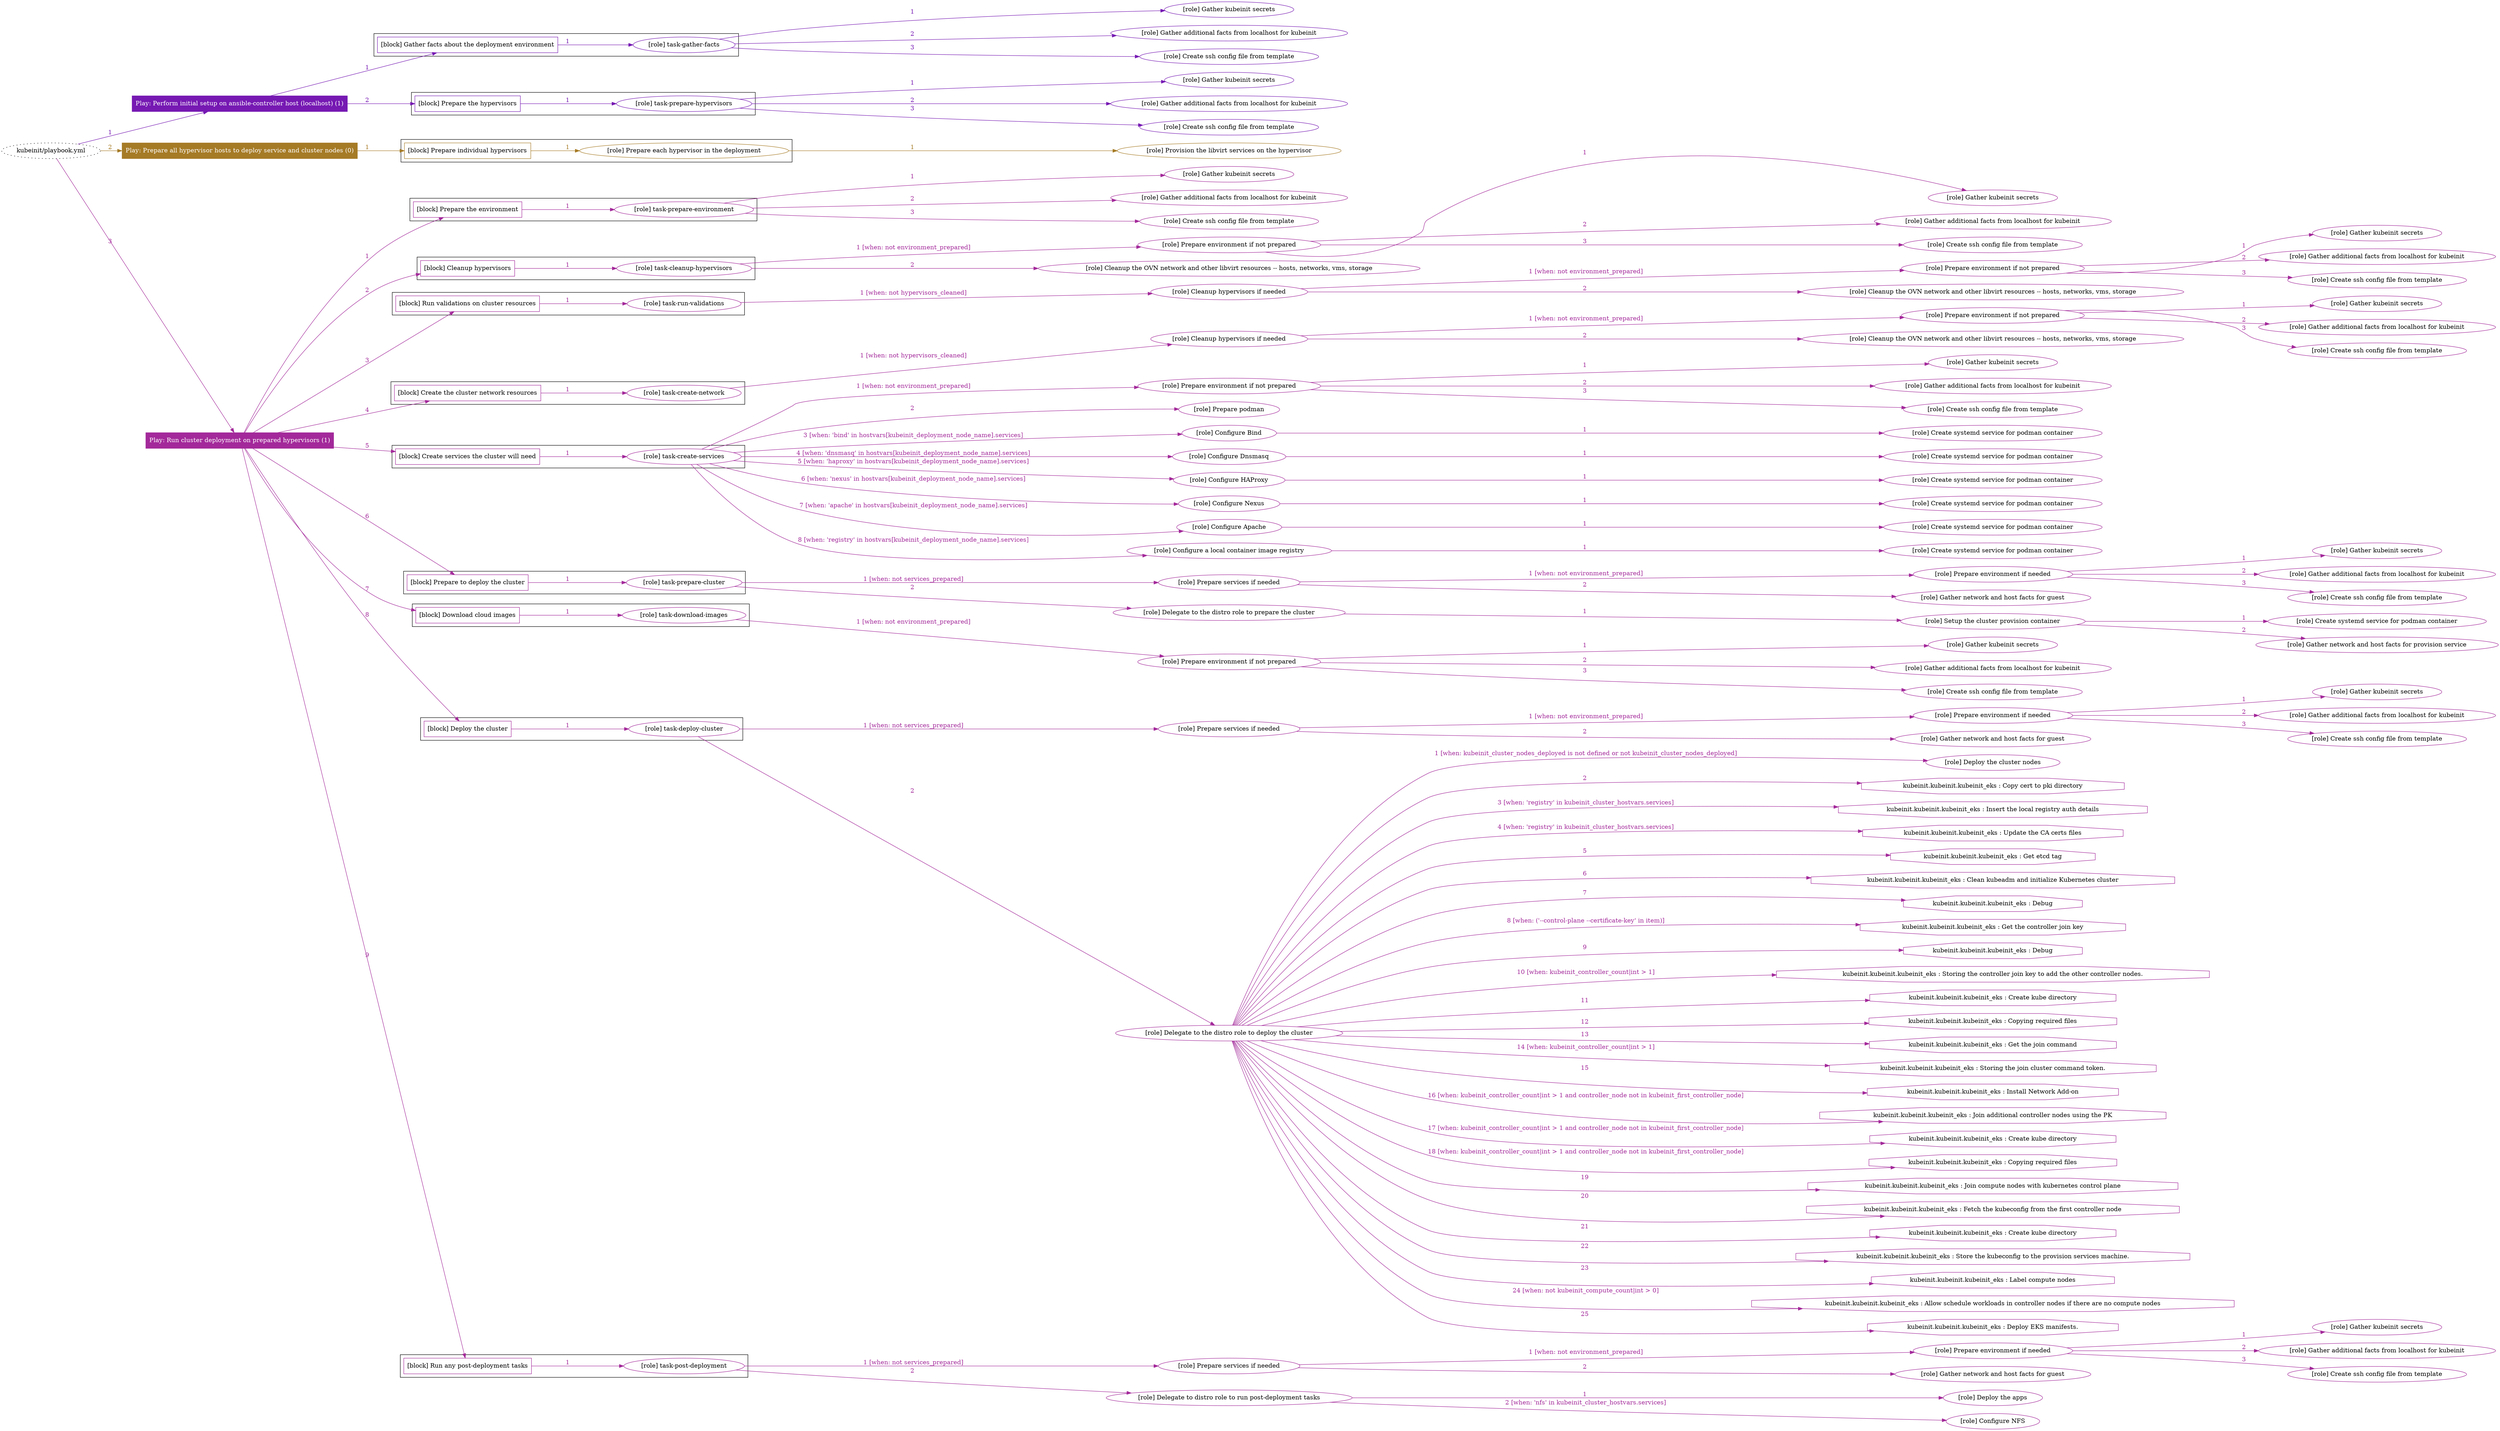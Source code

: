 digraph {
	graph [concentrate=true ordering=in rankdir=LR ratio=fill]
	edge [esep=5 sep=10]
	"kubeinit/playbook.yml" [URL="/home/runner/work/kubeinit/kubeinit/kubeinit/playbook.yml" id=playbook_4090b23a style=dotted]
	play_b7551f1b [label="Play: Perform initial setup on ansible-controller host (localhost) (1)" URL="/home/runner/work/kubeinit/kubeinit/kubeinit/playbook.yml" color="#7619b3" fontcolor="#ffffff" id=play_b7551f1b shape=box style=filled tooltip=localhost]
	"kubeinit/playbook.yml" -> play_b7551f1b [label="1 " color="#7619b3" fontcolor="#7619b3" id=edge_c31077c8 labeltooltip="1 " tooltip="1 "]
	subgraph "Gather kubeinit secrets" {
		role_52a21c09 [label="[role] Gather kubeinit secrets" URL="/home/runner/.ansible/collections/ansible_collections/kubeinit/kubeinit/roles/kubeinit_prepare/tasks/gather_kubeinit_facts.yml" color="#7619b3" id=role_52a21c09 tooltip="Gather kubeinit secrets"]
	}
	subgraph "Gather additional facts from localhost for kubeinit" {
		role_a99b78bb [label="[role] Gather additional facts from localhost for kubeinit" URL="/home/runner/.ansible/collections/ansible_collections/kubeinit/kubeinit/roles/kubeinit_prepare/tasks/gather_kubeinit_facts.yml" color="#7619b3" id=role_a99b78bb tooltip="Gather additional facts from localhost for kubeinit"]
	}
	subgraph "Create ssh config file from template" {
		role_b300694c [label="[role] Create ssh config file from template" URL="/home/runner/.ansible/collections/ansible_collections/kubeinit/kubeinit/roles/kubeinit_prepare/tasks/gather_kubeinit_facts.yml" color="#7619b3" id=role_b300694c tooltip="Create ssh config file from template"]
	}
	subgraph "task-gather-facts" {
		role_f2f59a5d [label="[role] task-gather-facts" URL="/home/runner/work/kubeinit/kubeinit/kubeinit/playbook.yml" color="#7619b3" id=role_f2f59a5d tooltip="task-gather-facts"]
		role_f2f59a5d -> role_52a21c09 [label="1 " color="#7619b3" fontcolor="#7619b3" id=edge_8cc3c191 labeltooltip="1 " tooltip="1 "]
		role_f2f59a5d -> role_a99b78bb [label="2 " color="#7619b3" fontcolor="#7619b3" id=edge_aca1da80 labeltooltip="2 " tooltip="2 "]
		role_f2f59a5d -> role_b300694c [label="3 " color="#7619b3" fontcolor="#7619b3" id=edge_3b7614f3 labeltooltip="3 " tooltip="3 "]
	}
	subgraph "Gather kubeinit secrets" {
		role_05d725c5 [label="[role] Gather kubeinit secrets" URL="/home/runner/.ansible/collections/ansible_collections/kubeinit/kubeinit/roles/kubeinit_prepare/tasks/gather_kubeinit_facts.yml" color="#7619b3" id=role_05d725c5 tooltip="Gather kubeinit secrets"]
	}
	subgraph "Gather additional facts from localhost for kubeinit" {
		role_b0eaa6f4 [label="[role] Gather additional facts from localhost for kubeinit" URL="/home/runner/.ansible/collections/ansible_collections/kubeinit/kubeinit/roles/kubeinit_prepare/tasks/gather_kubeinit_facts.yml" color="#7619b3" id=role_b0eaa6f4 tooltip="Gather additional facts from localhost for kubeinit"]
	}
	subgraph "Create ssh config file from template" {
		role_5473ab71 [label="[role] Create ssh config file from template" URL="/home/runner/.ansible/collections/ansible_collections/kubeinit/kubeinit/roles/kubeinit_prepare/tasks/gather_kubeinit_facts.yml" color="#7619b3" id=role_5473ab71 tooltip="Create ssh config file from template"]
	}
	subgraph "task-prepare-hypervisors" {
		role_45b5dccd [label="[role] task-prepare-hypervisors" URL="/home/runner/work/kubeinit/kubeinit/kubeinit/playbook.yml" color="#7619b3" id=role_45b5dccd tooltip="task-prepare-hypervisors"]
		role_45b5dccd -> role_05d725c5 [label="1 " color="#7619b3" fontcolor="#7619b3" id=edge_724bb89e labeltooltip="1 " tooltip="1 "]
		role_45b5dccd -> role_b0eaa6f4 [label="2 " color="#7619b3" fontcolor="#7619b3" id=edge_12aca43c labeltooltip="2 " tooltip="2 "]
		role_45b5dccd -> role_5473ab71 [label="3 " color="#7619b3" fontcolor="#7619b3" id=edge_4ee3c03e labeltooltip="3 " tooltip="3 "]
	}
	subgraph "Play: Perform initial setup on ansible-controller host (localhost) (1)" {
		play_b7551f1b -> block_277d6f07 [label=1 color="#7619b3" fontcolor="#7619b3" id=edge_0d62e28e labeltooltip=1 tooltip=1]
		subgraph cluster_block_277d6f07 {
			block_277d6f07 [label="[block] Gather facts about the deployment environment" URL="/home/runner/work/kubeinit/kubeinit/kubeinit/playbook.yml" color="#7619b3" id=block_277d6f07 labeltooltip="Gather facts about the deployment environment" shape=box tooltip="Gather facts about the deployment environment"]
			block_277d6f07 -> role_f2f59a5d [label="1 " color="#7619b3" fontcolor="#7619b3" id=edge_19ed4421 labeltooltip="1 " tooltip="1 "]
		}
		play_b7551f1b -> block_e3ac4056 [label=2 color="#7619b3" fontcolor="#7619b3" id=edge_12ce88f4 labeltooltip=2 tooltip=2]
		subgraph cluster_block_e3ac4056 {
			block_e3ac4056 [label="[block] Prepare the hypervisors" URL="/home/runner/work/kubeinit/kubeinit/kubeinit/playbook.yml" color="#7619b3" id=block_e3ac4056 labeltooltip="Prepare the hypervisors" shape=box tooltip="Prepare the hypervisors"]
			block_e3ac4056 -> role_45b5dccd [label="1 " color="#7619b3" fontcolor="#7619b3" id=edge_89368b2c labeltooltip="1 " tooltip="1 "]
		}
	}
	play_be0a5668 [label="Play: Prepare all hypervisor hosts to deploy service and cluster nodes (0)" URL="/home/runner/work/kubeinit/kubeinit/kubeinit/playbook.yml" color="#a67b26" fontcolor="#ffffff" id=play_be0a5668 shape=box style=filled tooltip="Play: Prepare all hypervisor hosts to deploy service and cluster nodes (0)"]
	"kubeinit/playbook.yml" -> play_be0a5668 [label="2 " color="#a67b26" fontcolor="#a67b26" id=edge_89b6be75 labeltooltip="2 " tooltip="2 "]
	subgraph "Provision the libvirt services on the hypervisor" {
		role_b91bc0b9 [label="[role] Provision the libvirt services on the hypervisor" URL="/home/runner/.ansible/collections/ansible_collections/kubeinit/kubeinit/roles/kubeinit_prepare/tasks/prepare_hypervisor.yml" color="#a67b26" id=role_b91bc0b9 tooltip="Provision the libvirt services on the hypervisor"]
	}
	subgraph "Prepare each hypervisor in the deployment" {
		role_973ec1fa [label="[role] Prepare each hypervisor in the deployment" URL="/home/runner/work/kubeinit/kubeinit/kubeinit/playbook.yml" color="#a67b26" id=role_973ec1fa tooltip="Prepare each hypervisor in the deployment"]
		role_973ec1fa -> role_b91bc0b9 [label="1 " color="#a67b26" fontcolor="#a67b26" id=edge_98996ee5 labeltooltip="1 " tooltip="1 "]
	}
	subgraph "Play: Prepare all hypervisor hosts to deploy service and cluster nodes (0)" {
		play_be0a5668 -> block_5cbf3ebc [label=1 color="#a67b26" fontcolor="#a67b26" id=edge_88154fb7 labeltooltip=1 tooltip=1]
		subgraph cluster_block_5cbf3ebc {
			block_5cbf3ebc [label="[block] Prepare individual hypervisors" URL="/home/runner/work/kubeinit/kubeinit/kubeinit/playbook.yml" color="#a67b26" id=block_5cbf3ebc labeltooltip="Prepare individual hypervisors" shape=box tooltip="Prepare individual hypervisors"]
			block_5cbf3ebc -> role_973ec1fa [label="1 " color="#a67b26" fontcolor="#a67b26" id=edge_ebbaff7c labeltooltip="1 " tooltip="1 "]
		}
	}
	play_e047e91a [label="Play: Run cluster deployment on prepared hypervisors (1)" URL="/home/runner/work/kubeinit/kubeinit/kubeinit/playbook.yml" color="#a3299a" fontcolor="#ffffff" id=play_e047e91a shape=box style=filled tooltip=localhost]
	"kubeinit/playbook.yml" -> play_e047e91a [label="3 " color="#a3299a" fontcolor="#a3299a" id=edge_10a72d94 labeltooltip="3 " tooltip="3 "]
	subgraph "Gather kubeinit secrets" {
		role_1f9befe0 [label="[role] Gather kubeinit secrets" URL="/home/runner/.ansible/collections/ansible_collections/kubeinit/kubeinit/roles/kubeinit_prepare/tasks/gather_kubeinit_facts.yml" color="#a3299a" id=role_1f9befe0 tooltip="Gather kubeinit secrets"]
	}
	subgraph "Gather additional facts from localhost for kubeinit" {
		role_432c59af [label="[role] Gather additional facts from localhost for kubeinit" URL="/home/runner/.ansible/collections/ansible_collections/kubeinit/kubeinit/roles/kubeinit_prepare/tasks/gather_kubeinit_facts.yml" color="#a3299a" id=role_432c59af tooltip="Gather additional facts from localhost for kubeinit"]
	}
	subgraph "Create ssh config file from template" {
		role_61eb52ee [label="[role] Create ssh config file from template" URL="/home/runner/.ansible/collections/ansible_collections/kubeinit/kubeinit/roles/kubeinit_prepare/tasks/gather_kubeinit_facts.yml" color="#a3299a" id=role_61eb52ee tooltip="Create ssh config file from template"]
	}
	subgraph "task-prepare-environment" {
		role_64698871 [label="[role] task-prepare-environment" URL="/home/runner/work/kubeinit/kubeinit/kubeinit/playbook.yml" color="#a3299a" id=role_64698871 tooltip="task-prepare-environment"]
		role_64698871 -> role_1f9befe0 [label="1 " color="#a3299a" fontcolor="#a3299a" id=edge_daeb37e8 labeltooltip="1 " tooltip="1 "]
		role_64698871 -> role_432c59af [label="2 " color="#a3299a" fontcolor="#a3299a" id=edge_bf138524 labeltooltip="2 " tooltip="2 "]
		role_64698871 -> role_61eb52ee [label="3 " color="#a3299a" fontcolor="#a3299a" id=edge_b07ddde4 labeltooltip="3 " tooltip="3 "]
	}
	subgraph "Gather kubeinit secrets" {
		role_cabbfd9a [label="[role] Gather kubeinit secrets" URL="/home/runner/.ansible/collections/ansible_collections/kubeinit/kubeinit/roles/kubeinit_prepare/tasks/gather_kubeinit_facts.yml" color="#a3299a" id=role_cabbfd9a tooltip="Gather kubeinit secrets"]
	}
	subgraph "Gather additional facts from localhost for kubeinit" {
		role_c7edf5af [label="[role] Gather additional facts from localhost for kubeinit" URL="/home/runner/.ansible/collections/ansible_collections/kubeinit/kubeinit/roles/kubeinit_prepare/tasks/gather_kubeinit_facts.yml" color="#a3299a" id=role_c7edf5af tooltip="Gather additional facts from localhost for kubeinit"]
	}
	subgraph "Create ssh config file from template" {
		role_a9aad172 [label="[role] Create ssh config file from template" URL="/home/runner/.ansible/collections/ansible_collections/kubeinit/kubeinit/roles/kubeinit_prepare/tasks/gather_kubeinit_facts.yml" color="#a3299a" id=role_a9aad172 tooltip="Create ssh config file from template"]
	}
	subgraph "Prepare environment if not prepared" {
		role_913a412f [label="[role] Prepare environment if not prepared" URL="/home/runner/.ansible/collections/ansible_collections/kubeinit/kubeinit/roles/kubeinit_prepare/tasks/cleanup_hypervisors.yml" color="#a3299a" id=role_913a412f tooltip="Prepare environment if not prepared"]
		role_913a412f -> role_cabbfd9a [label="1 " color="#a3299a" fontcolor="#a3299a" id=edge_df116761 labeltooltip="1 " tooltip="1 "]
		role_913a412f -> role_c7edf5af [label="2 " color="#a3299a" fontcolor="#a3299a" id=edge_162606f8 labeltooltip="2 " tooltip="2 "]
		role_913a412f -> role_a9aad172 [label="3 " color="#a3299a" fontcolor="#a3299a" id=edge_da99e941 labeltooltip="3 " tooltip="3 "]
	}
	subgraph "Cleanup the OVN network and other libvirt resources -- hosts, networks, vms, storage" {
		role_ba806d49 [label="[role] Cleanup the OVN network and other libvirt resources -- hosts, networks, vms, storage" URL="/home/runner/.ansible/collections/ansible_collections/kubeinit/kubeinit/roles/kubeinit_prepare/tasks/cleanup_hypervisors.yml" color="#a3299a" id=role_ba806d49 tooltip="Cleanup the OVN network and other libvirt resources -- hosts, networks, vms, storage"]
	}
	subgraph "task-cleanup-hypervisors" {
		role_4efe5052 [label="[role] task-cleanup-hypervisors" URL="/home/runner/work/kubeinit/kubeinit/kubeinit/playbook.yml" color="#a3299a" id=role_4efe5052 tooltip="task-cleanup-hypervisors"]
		role_4efe5052 -> role_913a412f [label="1 [when: not environment_prepared]" color="#a3299a" fontcolor="#a3299a" id=edge_46c0707c labeltooltip="1 [when: not environment_prepared]" tooltip="1 [when: not environment_prepared]"]
		role_4efe5052 -> role_ba806d49 [label="2 " color="#a3299a" fontcolor="#a3299a" id=edge_67714043 labeltooltip="2 " tooltip="2 "]
	}
	subgraph "Gather kubeinit secrets" {
		role_2b89d4e8 [label="[role] Gather kubeinit secrets" URL="/home/runner/.ansible/collections/ansible_collections/kubeinit/kubeinit/roles/kubeinit_prepare/tasks/gather_kubeinit_facts.yml" color="#a3299a" id=role_2b89d4e8 tooltip="Gather kubeinit secrets"]
	}
	subgraph "Gather additional facts from localhost for kubeinit" {
		role_43d5413b [label="[role] Gather additional facts from localhost for kubeinit" URL="/home/runner/.ansible/collections/ansible_collections/kubeinit/kubeinit/roles/kubeinit_prepare/tasks/gather_kubeinit_facts.yml" color="#a3299a" id=role_43d5413b tooltip="Gather additional facts from localhost for kubeinit"]
	}
	subgraph "Create ssh config file from template" {
		role_c020588c [label="[role] Create ssh config file from template" URL="/home/runner/.ansible/collections/ansible_collections/kubeinit/kubeinit/roles/kubeinit_prepare/tasks/gather_kubeinit_facts.yml" color="#a3299a" id=role_c020588c tooltip="Create ssh config file from template"]
	}
	subgraph "Prepare environment if not prepared" {
		role_b70410b6 [label="[role] Prepare environment if not prepared" URL="/home/runner/.ansible/collections/ansible_collections/kubeinit/kubeinit/roles/kubeinit_prepare/tasks/cleanup_hypervisors.yml" color="#a3299a" id=role_b70410b6 tooltip="Prepare environment if not prepared"]
		role_b70410b6 -> role_2b89d4e8 [label="1 " color="#a3299a" fontcolor="#a3299a" id=edge_ea18a5cf labeltooltip="1 " tooltip="1 "]
		role_b70410b6 -> role_43d5413b [label="2 " color="#a3299a" fontcolor="#a3299a" id=edge_9c64251d labeltooltip="2 " tooltip="2 "]
		role_b70410b6 -> role_c020588c [label="3 " color="#a3299a" fontcolor="#a3299a" id=edge_9af1f4d7 labeltooltip="3 " tooltip="3 "]
	}
	subgraph "Cleanup the OVN network and other libvirt resources -- hosts, networks, vms, storage" {
		role_26474a87 [label="[role] Cleanup the OVN network and other libvirt resources -- hosts, networks, vms, storage" URL="/home/runner/.ansible/collections/ansible_collections/kubeinit/kubeinit/roles/kubeinit_prepare/tasks/cleanup_hypervisors.yml" color="#a3299a" id=role_26474a87 tooltip="Cleanup the OVN network and other libvirt resources -- hosts, networks, vms, storage"]
	}
	subgraph "Cleanup hypervisors if needed" {
		role_a6ad0486 [label="[role] Cleanup hypervisors if needed" URL="/home/runner/.ansible/collections/ansible_collections/kubeinit/kubeinit/roles/kubeinit_validations/tasks/main.yml" color="#a3299a" id=role_a6ad0486 tooltip="Cleanup hypervisors if needed"]
		role_a6ad0486 -> role_b70410b6 [label="1 [when: not environment_prepared]" color="#a3299a" fontcolor="#a3299a" id=edge_99037b73 labeltooltip="1 [when: not environment_prepared]" tooltip="1 [when: not environment_prepared]"]
		role_a6ad0486 -> role_26474a87 [label="2 " color="#a3299a" fontcolor="#a3299a" id=edge_12700ddd labeltooltip="2 " tooltip="2 "]
	}
	subgraph "task-run-validations" {
		role_8e1ebc13 [label="[role] task-run-validations" URL="/home/runner/work/kubeinit/kubeinit/kubeinit/playbook.yml" color="#a3299a" id=role_8e1ebc13 tooltip="task-run-validations"]
		role_8e1ebc13 -> role_a6ad0486 [label="1 [when: not hypervisors_cleaned]" color="#a3299a" fontcolor="#a3299a" id=edge_288a1c3d labeltooltip="1 [when: not hypervisors_cleaned]" tooltip="1 [when: not hypervisors_cleaned]"]
	}
	subgraph "Gather kubeinit secrets" {
		role_1ccb7ae5 [label="[role] Gather kubeinit secrets" URL="/home/runner/.ansible/collections/ansible_collections/kubeinit/kubeinit/roles/kubeinit_prepare/tasks/gather_kubeinit_facts.yml" color="#a3299a" id=role_1ccb7ae5 tooltip="Gather kubeinit secrets"]
	}
	subgraph "Gather additional facts from localhost for kubeinit" {
		role_df0acb7b [label="[role] Gather additional facts from localhost for kubeinit" URL="/home/runner/.ansible/collections/ansible_collections/kubeinit/kubeinit/roles/kubeinit_prepare/tasks/gather_kubeinit_facts.yml" color="#a3299a" id=role_df0acb7b tooltip="Gather additional facts from localhost for kubeinit"]
	}
	subgraph "Create ssh config file from template" {
		role_90257c83 [label="[role] Create ssh config file from template" URL="/home/runner/.ansible/collections/ansible_collections/kubeinit/kubeinit/roles/kubeinit_prepare/tasks/gather_kubeinit_facts.yml" color="#a3299a" id=role_90257c83 tooltip="Create ssh config file from template"]
	}
	subgraph "Prepare environment if not prepared" {
		role_8815d611 [label="[role] Prepare environment if not prepared" URL="/home/runner/.ansible/collections/ansible_collections/kubeinit/kubeinit/roles/kubeinit_prepare/tasks/cleanup_hypervisors.yml" color="#a3299a" id=role_8815d611 tooltip="Prepare environment if not prepared"]
		role_8815d611 -> role_1ccb7ae5 [label="1 " color="#a3299a" fontcolor="#a3299a" id=edge_58ee9ee5 labeltooltip="1 " tooltip="1 "]
		role_8815d611 -> role_df0acb7b [label="2 " color="#a3299a" fontcolor="#a3299a" id=edge_41788e9d labeltooltip="2 " tooltip="2 "]
		role_8815d611 -> role_90257c83 [label="3 " color="#a3299a" fontcolor="#a3299a" id=edge_4e2aee9f labeltooltip="3 " tooltip="3 "]
	}
	subgraph "Cleanup the OVN network and other libvirt resources -- hosts, networks, vms, storage" {
		role_d6c29640 [label="[role] Cleanup the OVN network and other libvirt resources -- hosts, networks, vms, storage" URL="/home/runner/.ansible/collections/ansible_collections/kubeinit/kubeinit/roles/kubeinit_prepare/tasks/cleanup_hypervisors.yml" color="#a3299a" id=role_d6c29640 tooltip="Cleanup the OVN network and other libvirt resources -- hosts, networks, vms, storage"]
	}
	subgraph "Cleanup hypervisors if needed" {
		role_a43aaa9d [label="[role] Cleanup hypervisors if needed" URL="/home/runner/.ansible/collections/ansible_collections/kubeinit/kubeinit/roles/kubeinit_libvirt/tasks/create_network.yml" color="#a3299a" id=role_a43aaa9d tooltip="Cleanup hypervisors if needed"]
		role_a43aaa9d -> role_8815d611 [label="1 [when: not environment_prepared]" color="#a3299a" fontcolor="#a3299a" id=edge_15fe290b labeltooltip="1 [when: not environment_prepared]" tooltip="1 [when: not environment_prepared]"]
		role_a43aaa9d -> role_d6c29640 [label="2 " color="#a3299a" fontcolor="#a3299a" id=edge_d0fbe926 labeltooltip="2 " tooltip="2 "]
	}
	subgraph "task-create-network" {
		role_53ac00be [label="[role] task-create-network" URL="/home/runner/work/kubeinit/kubeinit/kubeinit/playbook.yml" color="#a3299a" id=role_53ac00be tooltip="task-create-network"]
		role_53ac00be -> role_a43aaa9d [label="1 [when: not hypervisors_cleaned]" color="#a3299a" fontcolor="#a3299a" id=edge_f6994ca9 labeltooltip="1 [when: not hypervisors_cleaned]" tooltip="1 [when: not hypervisors_cleaned]"]
	}
	subgraph "Gather kubeinit secrets" {
		role_f6517e34 [label="[role] Gather kubeinit secrets" URL="/home/runner/.ansible/collections/ansible_collections/kubeinit/kubeinit/roles/kubeinit_prepare/tasks/gather_kubeinit_facts.yml" color="#a3299a" id=role_f6517e34 tooltip="Gather kubeinit secrets"]
	}
	subgraph "Gather additional facts from localhost for kubeinit" {
		role_7f7c3cfc [label="[role] Gather additional facts from localhost for kubeinit" URL="/home/runner/.ansible/collections/ansible_collections/kubeinit/kubeinit/roles/kubeinit_prepare/tasks/gather_kubeinit_facts.yml" color="#a3299a" id=role_7f7c3cfc tooltip="Gather additional facts from localhost for kubeinit"]
	}
	subgraph "Create ssh config file from template" {
		role_ef58c4c0 [label="[role] Create ssh config file from template" URL="/home/runner/.ansible/collections/ansible_collections/kubeinit/kubeinit/roles/kubeinit_prepare/tasks/gather_kubeinit_facts.yml" color="#a3299a" id=role_ef58c4c0 tooltip="Create ssh config file from template"]
	}
	subgraph "Prepare environment if not prepared" {
		role_50660fb5 [label="[role] Prepare environment if not prepared" URL="/home/runner/.ansible/collections/ansible_collections/kubeinit/kubeinit/roles/kubeinit_services/tasks/main.yml" color="#a3299a" id=role_50660fb5 tooltip="Prepare environment if not prepared"]
		role_50660fb5 -> role_f6517e34 [label="1 " color="#a3299a" fontcolor="#a3299a" id=edge_566f85e1 labeltooltip="1 " tooltip="1 "]
		role_50660fb5 -> role_7f7c3cfc [label="2 " color="#a3299a" fontcolor="#a3299a" id=edge_53dbbe49 labeltooltip="2 " tooltip="2 "]
		role_50660fb5 -> role_ef58c4c0 [label="3 " color="#a3299a" fontcolor="#a3299a" id=edge_951f99a4 labeltooltip="3 " tooltip="3 "]
	}
	subgraph "Prepare podman" {
		role_cd4bf6ad [label="[role] Prepare podman" URL="/home/runner/.ansible/collections/ansible_collections/kubeinit/kubeinit/roles/kubeinit_services/tasks/00_create_service_pod.yml" color="#a3299a" id=role_cd4bf6ad tooltip="Prepare podman"]
	}
	subgraph "Create systemd service for podman container" {
		role_6851b365 [label="[role] Create systemd service for podman container" URL="/home/runner/.ansible/collections/ansible_collections/kubeinit/kubeinit/roles/kubeinit_bind/tasks/main.yml" color="#a3299a" id=role_6851b365 tooltip="Create systemd service for podman container"]
	}
	subgraph "Configure Bind" {
		role_d8205074 [label="[role] Configure Bind" URL="/home/runner/.ansible/collections/ansible_collections/kubeinit/kubeinit/roles/kubeinit_services/tasks/start_services_containers.yml" color="#a3299a" id=role_d8205074 tooltip="Configure Bind"]
		role_d8205074 -> role_6851b365 [label="1 " color="#a3299a" fontcolor="#a3299a" id=edge_cb7e5479 labeltooltip="1 " tooltip="1 "]
	}
	subgraph "Create systemd service for podman container" {
		role_05ec5dbc [label="[role] Create systemd service for podman container" URL="/home/runner/.ansible/collections/ansible_collections/kubeinit/kubeinit/roles/kubeinit_dnsmasq/tasks/main.yml" color="#a3299a" id=role_05ec5dbc tooltip="Create systemd service for podman container"]
	}
	subgraph "Configure Dnsmasq" {
		role_42e1c817 [label="[role] Configure Dnsmasq" URL="/home/runner/.ansible/collections/ansible_collections/kubeinit/kubeinit/roles/kubeinit_services/tasks/start_services_containers.yml" color="#a3299a" id=role_42e1c817 tooltip="Configure Dnsmasq"]
		role_42e1c817 -> role_05ec5dbc [label="1 " color="#a3299a" fontcolor="#a3299a" id=edge_7a56a1ec labeltooltip="1 " tooltip="1 "]
	}
	subgraph "Create systemd service for podman container" {
		role_4da10d49 [label="[role] Create systemd service for podman container" URL="/home/runner/.ansible/collections/ansible_collections/kubeinit/kubeinit/roles/kubeinit_haproxy/tasks/main.yml" color="#a3299a" id=role_4da10d49 tooltip="Create systemd service for podman container"]
	}
	subgraph "Configure HAProxy" {
		role_b3b73694 [label="[role] Configure HAProxy" URL="/home/runner/.ansible/collections/ansible_collections/kubeinit/kubeinit/roles/kubeinit_services/tasks/start_services_containers.yml" color="#a3299a" id=role_b3b73694 tooltip="Configure HAProxy"]
		role_b3b73694 -> role_4da10d49 [label="1 " color="#a3299a" fontcolor="#a3299a" id=edge_ded8a419 labeltooltip="1 " tooltip="1 "]
	}
	subgraph "Create systemd service for podman container" {
		role_4c2146ce [label="[role] Create systemd service for podman container" URL="/home/runner/.ansible/collections/ansible_collections/kubeinit/kubeinit/roles/kubeinit_nexus/tasks/main.yml" color="#a3299a" id=role_4c2146ce tooltip="Create systemd service for podman container"]
	}
	subgraph "Configure Nexus" {
		role_c2595db1 [label="[role] Configure Nexus" URL="/home/runner/.ansible/collections/ansible_collections/kubeinit/kubeinit/roles/kubeinit_services/tasks/start_services_containers.yml" color="#a3299a" id=role_c2595db1 tooltip="Configure Nexus"]
		role_c2595db1 -> role_4c2146ce [label="1 " color="#a3299a" fontcolor="#a3299a" id=edge_da77659d labeltooltip="1 " tooltip="1 "]
	}
	subgraph "Create systemd service for podman container" {
		role_3689499a [label="[role] Create systemd service for podman container" URL="/home/runner/.ansible/collections/ansible_collections/kubeinit/kubeinit/roles/kubeinit_apache/tasks/main.yml" color="#a3299a" id=role_3689499a tooltip="Create systemd service for podman container"]
	}
	subgraph "Configure Apache" {
		role_fbf4e5fb [label="[role] Configure Apache" URL="/home/runner/.ansible/collections/ansible_collections/kubeinit/kubeinit/roles/kubeinit_services/tasks/start_services_containers.yml" color="#a3299a" id=role_fbf4e5fb tooltip="Configure Apache"]
		role_fbf4e5fb -> role_3689499a [label="1 " color="#a3299a" fontcolor="#a3299a" id=edge_5d48565b labeltooltip="1 " tooltip="1 "]
	}
	subgraph "Create systemd service for podman container" {
		role_f0179d67 [label="[role] Create systemd service for podman container" URL="/home/runner/.ansible/collections/ansible_collections/kubeinit/kubeinit/roles/kubeinit_registry/tasks/main.yml" color="#a3299a" id=role_f0179d67 tooltip="Create systemd service for podman container"]
	}
	subgraph "Configure a local container image registry" {
		role_165e698e [label="[role] Configure a local container image registry" URL="/home/runner/.ansible/collections/ansible_collections/kubeinit/kubeinit/roles/kubeinit_services/tasks/start_services_containers.yml" color="#a3299a" id=role_165e698e tooltip="Configure a local container image registry"]
		role_165e698e -> role_f0179d67 [label="1 " color="#a3299a" fontcolor="#a3299a" id=edge_d61e7340 labeltooltip="1 " tooltip="1 "]
	}
	subgraph "task-create-services" {
		role_8cf6fd24 [label="[role] task-create-services" URL="/home/runner/work/kubeinit/kubeinit/kubeinit/playbook.yml" color="#a3299a" id=role_8cf6fd24 tooltip="task-create-services"]
		role_8cf6fd24 -> role_50660fb5 [label="1 [when: not environment_prepared]" color="#a3299a" fontcolor="#a3299a" id=edge_b85367c8 labeltooltip="1 [when: not environment_prepared]" tooltip="1 [when: not environment_prepared]"]
		role_8cf6fd24 -> role_cd4bf6ad [label="2 " color="#a3299a" fontcolor="#a3299a" id=edge_b02ddc85 labeltooltip="2 " tooltip="2 "]
		role_8cf6fd24 -> role_d8205074 [label="3 [when: 'bind' in hostvars[kubeinit_deployment_node_name].services]" color="#a3299a" fontcolor="#a3299a" id=edge_ebd88cef labeltooltip="3 [when: 'bind' in hostvars[kubeinit_deployment_node_name].services]" tooltip="3 [when: 'bind' in hostvars[kubeinit_deployment_node_name].services]"]
		role_8cf6fd24 -> role_42e1c817 [label="4 [when: 'dnsmasq' in hostvars[kubeinit_deployment_node_name].services]" color="#a3299a" fontcolor="#a3299a" id=edge_7b4458de labeltooltip="4 [when: 'dnsmasq' in hostvars[kubeinit_deployment_node_name].services]" tooltip="4 [when: 'dnsmasq' in hostvars[kubeinit_deployment_node_name].services]"]
		role_8cf6fd24 -> role_b3b73694 [label="5 [when: 'haproxy' in hostvars[kubeinit_deployment_node_name].services]" color="#a3299a" fontcolor="#a3299a" id=edge_14ef2cae labeltooltip="5 [when: 'haproxy' in hostvars[kubeinit_deployment_node_name].services]" tooltip="5 [when: 'haproxy' in hostvars[kubeinit_deployment_node_name].services]"]
		role_8cf6fd24 -> role_c2595db1 [label="6 [when: 'nexus' in hostvars[kubeinit_deployment_node_name].services]" color="#a3299a" fontcolor="#a3299a" id=edge_b0003ff4 labeltooltip="6 [when: 'nexus' in hostvars[kubeinit_deployment_node_name].services]" tooltip="6 [when: 'nexus' in hostvars[kubeinit_deployment_node_name].services]"]
		role_8cf6fd24 -> role_fbf4e5fb [label="7 [when: 'apache' in hostvars[kubeinit_deployment_node_name].services]" color="#a3299a" fontcolor="#a3299a" id=edge_7d15c790 labeltooltip="7 [when: 'apache' in hostvars[kubeinit_deployment_node_name].services]" tooltip="7 [when: 'apache' in hostvars[kubeinit_deployment_node_name].services]"]
		role_8cf6fd24 -> role_165e698e [label="8 [when: 'registry' in hostvars[kubeinit_deployment_node_name].services]" color="#a3299a" fontcolor="#a3299a" id=edge_3647a88c labeltooltip="8 [when: 'registry' in hostvars[kubeinit_deployment_node_name].services]" tooltip="8 [when: 'registry' in hostvars[kubeinit_deployment_node_name].services]"]
	}
	subgraph "Gather kubeinit secrets" {
		role_260c44f6 [label="[role] Gather kubeinit secrets" URL="/home/runner/.ansible/collections/ansible_collections/kubeinit/kubeinit/roles/kubeinit_prepare/tasks/gather_kubeinit_facts.yml" color="#a3299a" id=role_260c44f6 tooltip="Gather kubeinit secrets"]
	}
	subgraph "Gather additional facts from localhost for kubeinit" {
		role_2ddff762 [label="[role] Gather additional facts from localhost for kubeinit" URL="/home/runner/.ansible/collections/ansible_collections/kubeinit/kubeinit/roles/kubeinit_prepare/tasks/gather_kubeinit_facts.yml" color="#a3299a" id=role_2ddff762 tooltip="Gather additional facts from localhost for kubeinit"]
	}
	subgraph "Create ssh config file from template" {
		role_a271ad19 [label="[role] Create ssh config file from template" URL="/home/runner/.ansible/collections/ansible_collections/kubeinit/kubeinit/roles/kubeinit_prepare/tasks/gather_kubeinit_facts.yml" color="#a3299a" id=role_a271ad19 tooltip="Create ssh config file from template"]
	}
	subgraph "Prepare environment if needed" {
		role_3c8ce097 [label="[role] Prepare environment if needed" URL="/home/runner/.ansible/collections/ansible_collections/kubeinit/kubeinit/roles/kubeinit_services/tasks/prepare_services.yml" color="#a3299a" id=role_3c8ce097 tooltip="Prepare environment if needed"]
		role_3c8ce097 -> role_260c44f6 [label="1 " color="#a3299a" fontcolor="#a3299a" id=edge_c63310d7 labeltooltip="1 " tooltip="1 "]
		role_3c8ce097 -> role_2ddff762 [label="2 " color="#a3299a" fontcolor="#a3299a" id=edge_2ba069c3 labeltooltip="2 " tooltip="2 "]
		role_3c8ce097 -> role_a271ad19 [label="3 " color="#a3299a" fontcolor="#a3299a" id=edge_21046d56 labeltooltip="3 " tooltip="3 "]
	}
	subgraph "Gather network and host facts for guest" {
		role_4e937906 [label="[role] Gather network and host facts for guest" URL="/home/runner/.ansible/collections/ansible_collections/kubeinit/kubeinit/roles/kubeinit_services/tasks/prepare_services.yml" color="#a3299a" id=role_4e937906 tooltip="Gather network and host facts for guest"]
	}
	subgraph "Prepare services if needed" {
		role_5c954f11 [label="[role] Prepare services if needed" URL="/home/runner/.ansible/collections/ansible_collections/kubeinit/kubeinit/roles/kubeinit_prepare/tasks/prepare_cluster.yml" color="#a3299a" id=role_5c954f11 tooltip="Prepare services if needed"]
		role_5c954f11 -> role_3c8ce097 [label="1 [when: not environment_prepared]" color="#a3299a" fontcolor="#a3299a" id=edge_230eae8b labeltooltip="1 [when: not environment_prepared]" tooltip="1 [when: not environment_prepared]"]
		role_5c954f11 -> role_4e937906 [label="2 " color="#a3299a" fontcolor="#a3299a" id=edge_2b0f9e1d labeltooltip="2 " tooltip="2 "]
	}
	subgraph "Create systemd service for podman container" {
		role_40362b03 [label="[role] Create systemd service for podman container" URL="/home/runner/.ansible/collections/ansible_collections/kubeinit/kubeinit/roles/kubeinit_services/tasks/create_provision_container.yml" color="#a3299a" id=role_40362b03 tooltip="Create systemd service for podman container"]
	}
	subgraph "Gather network and host facts for provision service" {
		role_4d92d251 [label="[role] Gather network and host facts for provision service" URL="/home/runner/.ansible/collections/ansible_collections/kubeinit/kubeinit/roles/kubeinit_services/tasks/create_provision_container.yml" color="#a3299a" id=role_4d92d251 tooltip="Gather network and host facts for provision service"]
	}
	subgraph "Setup the cluster provision container" {
		role_ffc16365 [label="[role] Setup the cluster provision container" URL="/home/runner/.ansible/collections/ansible_collections/kubeinit/kubeinit/roles/kubeinit_eks/tasks/prepare_cluster.yml" color="#a3299a" id=role_ffc16365 tooltip="Setup the cluster provision container"]
		role_ffc16365 -> role_40362b03 [label="1 " color="#a3299a" fontcolor="#a3299a" id=edge_094b8d1b labeltooltip="1 " tooltip="1 "]
		role_ffc16365 -> role_4d92d251 [label="2 " color="#a3299a" fontcolor="#a3299a" id=edge_2b4a1842 labeltooltip="2 " tooltip="2 "]
	}
	subgraph "Delegate to the distro role to prepare the cluster" {
		role_05c118e9 [label="[role] Delegate to the distro role to prepare the cluster" URL="/home/runner/.ansible/collections/ansible_collections/kubeinit/kubeinit/roles/kubeinit_prepare/tasks/prepare_cluster.yml" color="#a3299a" id=role_05c118e9 tooltip="Delegate to the distro role to prepare the cluster"]
		role_05c118e9 -> role_ffc16365 [label="1 " color="#a3299a" fontcolor="#a3299a" id=edge_592f8a1e labeltooltip="1 " tooltip="1 "]
	}
	subgraph "task-prepare-cluster" {
		role_1bda6d89 [label="[role] task-prepare-cluster" URL="/home/runner/work/kubeinit/kubeinit/kubeinit/playbook.yml" color="#a3299a" id=role_1bda6d89 tooltip="task-prepare-cluster"]
		role_1bda6d89 -> role_5c954f11 [label="1 [when: not services_prepared]" color="#a3299a" fontcolor="#a3299a" id=edge_da9d8346 labeltooltip="1 [when: not services_prepared]" tooltip="1 [when: not services_prepared]"]
		role_1bda6d89 -> role_05c118e9 [label="2 " color="#a3299a" fontcolor="#a3299a" id=edge_8954cf51 labeltooltip="2 " tooltip="2 "]
	}
	subgraph "Gather kubeinit secrets" {
		role_71b70dad [label="[role] Gather kubeinit secrets" URL="/home/runner/.ansible/collections/ansible_collections/kubeinit/kubeinit/roles/kubeinit_prepare/tasks/gather_kubeinit_facts.yml" color="#a3299a" id=role_71b70dad tooltip="Gather kubeinit secrets"]
	}
	subgraph "Gather additional facts from localhost for kubeinit" {
		role_b3c2a16c [label="[role] Gather additional facts from localhost for kubeinit" URL="/home/runner/.ansible/collections/ansible_collections/kubeinit/kubeinit/roles/kubeinit_prepare/tasks/gather_kubeinit_facts.yml" color="#a3299a" id=role_b3c2a16c tooltip="Gather additional facts from localhost for kubeinit"]
	}
	subgraph "Create ssh config file from template" {
		role_705fed88 [label="[role] Create ssh config file from template" URL="/home/runner/.ansible/collections/ansible_collections/kubeinit/kubeinit/roles/kubeinit_prepare/tasks/gather_kubeinit_facts.yml" color="#a3299a" id=role_705fed88 tooltip="Create ssh config file from template"]
	}
	subgraph "Prepare environment if not prepared" {
		role_ebcafce2 [label="[role] Prepare environment if not prepared" URL="/home/runner/.ansible/collections/ansible_collections/kubeinit/kubeinit/roles/kubeinit_libvirt/tasks/download_cloud_images.yml" color="#a3299a" id=role_ebcafce2 tooltip="Prepare environment if not prepared"]
		role_ebcafce2 -> role_71b70dad [label="1 " color="#a3299a" fontcolor="#a3299a" id=edge_c5868adc labeltooltip="1 " tooltip="1 "]
		role_ebcafce2 -> role_b3c2a16c [label="2 " color="#a3299a" fontcolor="#a3299a" id=edge_b0500014 labeltooltip="2 " tooltip="2 "]
		role_ebcafce2 -> role_705fed88 [label="3 " color="#a3299a" fontcolor="#a3299a" id=edge_a1af013c labeltooltip="3 " tooltip="3 "]
	}
	subgraph "task-download-images" {
		role_ad300077 [label="[role] task-download-images" URL="/home/runner/work/kubeinit/kubeinit/kubeinit/playbook.yml" color="#a3299a" id=role_ad300077 tooltip="task-download-images"]
		role_ad300077 -> role_ebcafce2 [label="1 [when: not environment_prepared]" color="#a3299a" fontcolor="#a3299a" id=edge_ddbe1312 labeltooltip="1 [when: not environment_prepared]" tooltip="1 [when: not environment_prepared]"]
	}
	subgraph "Gather kubeinit secrets" {
		role_16e01506 [label="[role] Gather kubeinit secrets" URL="/home/runner/.ansible/collections/ansible_collections/kubeinit/kubeinit/roles/kubeinit_prepare/tasks/gather_kubeinit_facts.yml" color="#a3299a" id=role_16e01506 tooltip="Gather kubeinit secrets"]
	}
	subgraph "Gather additional facts from localhost for kubeinit" {
		role_f37ad04e [label="[role] Gather additional facts from localhost for kubeinit" URL="/home/runner/.ansible/collections/ansible_collections/kubeinit/kubeinit/roles/kubeinit_prepare/tasks/gather_kubeinit_facts.yml" color="#a3299a" id=role_f37ad04e tooltip="Gather additional facts from localhost for kubeinit"]
	}
	subgraph "Create ssh config file from template" {
		role_1a507ca2 [label="[role] Create ssh config file from template" URL="/home/runner/.ansible/collections/ansible_collections/kubeinit/kubeinit/roles/kubeinit_prepare/tasks/gather_kubeinit_facts.yml" color="#a3299a" id=role_1a507ca2 tooltip="Create ssh config file from template"]
	}
	subgraph "Prepare environment if needed" {
		role_07bd7dea [label="[role] Prepare environment if needed" URL="/home/runner/.ansible/collections/ansible_collections/kubeinit/kubeinit/roles/kubeinit_services/tasks/prepare_services.yml" color="#a3299a" id=role_07bd7dea tooltip="Prepare environment if needed"]
		role_07bd7dea -> role_16e01506 [label="1 " color="#a3299a" fontcolor="#a3299a" id=edge_fead1cf4 labeltooltip="1 " tooltip="1 "]
		role_07bd7dea -> role_f37ad04e [label="2 " color="#a3299a" fontcolor="#a3299a" id=edge_8d8fddd5 labeltooltip="2 " tooltip="2 "]
		role_07bd7dea -> role_1a507ca2 [label="3 " color="#a3299a" fontcolor="#a3299a" id=edge_c6cae7b0 labeltooltip="3 " tooltip="3 "]
	}
	subgraph "Gather network and host facts for guest" {
		role_458c5e0b [label="[role] Gather network and host facts for guest" URL="/home/runner/.ansible/collections/ansible_collections/kubeinit/kubeinit/roles/kubeinit_services/tasks/prepare_services.yml" color="#a3299a" id=role_458c5e0b tooltip="Gather network and host facts for guest"]
	}
	subgraph "Prepare services if needed" {
		role_2fe990ff [label="[role] Prepare services if needed" URL="/home/runner/.ansible/collections/ansible_collections/kubeinit/kubeinit/roles/kubeinit_prepare/tasks/deploy_cluster.yml" color="#a3299a" id=role_2fe990ff tooltip="Prepare services if needed"]
		role_2fe990ff -> role_07bd7dea [label="1 [when: not environment_prepared]" color="#a3299a" fontcolor="#a3299a" id=edge_d0e971d5 labeltooltip="1 [when: not environment_prepared]" tooltip="1 [when: not environment_prepared]"]
		role_2fe990ff -> role_458c5e0b [label="2 " color="#a3299a" fontcolor="#a3299a" id=edge_51693ced labeltooltip="2 " tooltip="2 "]
	}
	subgraph "Deploy the cluster nodes" {
		role_03a32acc [label="[role] Deploy the cluster nodes" URL="/home/runner/.ansible/collections/ansible_collections/kubeinit/kubeinit/roles/kubeinit_eks/tasks/main.yml" color="#a3299a" id=role_03a32acc tooltip="Deploy the cluster nodes"]
	}
	subgraph "Delegate to the distro role to deploy the cluster" {
		role_aa40bc19 [label="[role] Delegate to the distro role to deploy the cluster" URL="/home/runner/.ansible/collections/ansible_collections/kubeinit/kubeinit/roles/kubeinit_prepare/tasks/deploy_cluster.yml" color="#a3299a" id=role_aa40bc19 tooltip="Delegate to the distro role to deploy the cluster"]
		role_aa40bc19 -> role_03a32acc [label="1 [when: kubeinit_cluster_nodes_deployed is not defined or not kubeinit_cluster_nodes_deployed]" color="#a3299a" fontcolor="#a3299a" id=edge_e753649b labeltooltip="1 [when: kubeinit_cluster_nodes_deployed is not defined or not kubeinit_cluster_nodes_deployed]" tooltip="1 [when: kubeinit_cluster_nodes_deployed is not defined or not kubeinit_cluster_nodes_deployed]"]
		task_379200f4 [label="kubeinit.kubeinit.kubeinit_eks : Copy cert to pki directory" URL="/home/runner/.ansible/collections/ansible_collections/kubeinit/kubeinit/roles/kubeinit_eks/tasks/main.yml" color="#a3299a" id=task_379200f4 shape=octagon tooltip="kubeinit.kubeinit.kubeinit_eks : Copy cert to pki directory"]
		role_aa40bc19 -> task_379200f4 [label="2 " color="#a3299a" fontcolor="#a3299a" id=edge_c0873a9f labeltooltip="2 " tooltip="2 "]
		task_6ef40a0a [label="kubeinit.kubeinit.kubeinit_eks : Insert the local registry auth details" URL="/home/runner/.ansible/collections/ansible_collections/kubeinit/kubeinit/roles/kubeinit_eks/tasks/main.yml" color="#a3299a" id=task_6ef40a0a shape=octagon tooltip="kubeinit.kubeinit.kubeinit_eks : Insert the local registry auth details"]
		role_aa40bc19 -> task_6ef40a0a [label="3 [when: 'registry' in kubeinit_cluster_hostvars.services]" color="#a3299a" fontcolor="#a3299a" id=edge_3f9585a8 labeltooltip="3 [when: 'registry' in kubeinit_cluster_hostvars.services]" tooltip="3 [when: 'registry' in kubeinit_cluster_hostvars.services]"]
		task_08839213 [label="kubeinit.kubeinit.kubeinit_eks : Update the CA certs files" URL="/home/runner/.ansible/collections/ansible_collections/kubeinit/kubeinit/roles/kubeinit_eks/tasks/main.yml" color="#a3299a" id=task_08839213 shape=octagon tooltip="kubeinit.kubeinit.kubeinit_eks : Update the CA certs files"]
		role_aa40bc19 -> task_08839213 [label="4 [when: 'registry' in kubeinit_cluster_hostvars.services]" color="#a3299a" fontcolor="#a3299a" id=edge_ab4f8825 labeltooltip="4 [when: 'registry' in kubeinit_cluster_hostvars.services]" tooltip="4 [when: 'registry' in kubeinit_cluster_hostvars.services]"]
		task_5d822aa8 [label="kubeinit.kubeinit.kubeinit_eks : Get etcd tag" URL="/home/runner/.ansible/collections/ansible_collections/kubeinit/kubeinit/roles/kubeinit_eks/tasks/main.yml" color="#a3299a" id=task_5d822aa8 shape=octagon tooltip="kubeinit.kubeinit.kubeinit_eks : Get etcd tag"]
		role_aa40bc19 -> task_5d822aa8 [label="5 " color="#a3299a" fontcolor="#a3299a" id=edge_ed618d18 labeltooltip="5 " tooltip="5 "]
		task_a905eb24 [label="kubeinit.kubeinit.kubeinit_eks : Clean kubeadm and initialize Kubernetes cluster" URL="/home/runner/.ansible/collections/ansible_collections/kubeinit/kubeinit/roles/kubeinit_eks/tasks/main.yml" color="#a3299a" id=task_a905eb24 shape=octagon tooltip="kubeinit.kubeinit.kubeinit_eks : Clean kubeadm and initialize Kubernetes cluster"]
		role_aa40bc19 -> task_a905eb24 [label="6 " color="#a3299a" fontcolor="#a3299a" id=edge_6fca1673 labeltooltip="6 " tooltip="6 "]
		task_6a409f6f [label="kubeinit.kubeinit.kubeinit_eks : Debug" URL="/home/runner/.ansible/collections/ansible_collections/kubeinit/kubeinit/roles/kubeinit_eks/tasks/main.yml" color="#a3299a" id=task_6a409f6f shape=octagon tooltip="kubeinit.kubeinit.kubeinit_eks : Debug"]
		role_aa40bc19 -> task_6a409f6f [label="7 " color="#a3299a" fontcolor="#a3299a" id=edge_39eb6ac8 labeltooltip="7 " tooltip="7 "]
		task_517cb10b [label="kubeinit.kubeinit.kubeinit_eks : Get the controller join key" URL="/home/runner/.ansible/collections/ansible_collections/kubeinit/kubeinit/roles/kubeinit_eks/tasks/main.yml" color="#a3299a" id=task_517cb10b shape=octagon tooltip="kubeinit.kubeinit.kubeinit_eks : Get the controller join key"]
		role_aa40bc19 -> task_517cb10b [label="8 [when: ('--control-plane --certificate-key' in item)]" color="#a3299a" fontcolor="#a3299a" id=edge_66e46886 labeltooltip="8 [when: ('--control-plane --certificate-key' in item)]" tooltip="8 [when: ('--control-plane --certificate-key' in item)]"]
		task_a90c8ba6 [label="kubeinit.kubeinit.kubeinit_eks : Debug" URL="/home/runner/.ansible/collections/ansible_collections/kubeinit/kubeinit/roles/kubeinit_eks/tasks/main.yml" color="#a3299a" id=task_a90c8ba6 shape=octagon tooltip="kubeinit.kubeinit.kubeinit_eks : Debug"]
		role_aa40bc19 -> task_a90c8ba6 [label="9 " color="#a3299a" fontcolor="#a3299a" id=edge_e7928900 labeltooltip="9 " tooltip="9 "]
		task_58ed03f5 [label="kubeinit.kubeinit.kubeinit_eks : Storing the controller join key to add the other controller nodes." URL="/home/runner/.ansible/collections/ansible_collections/kubeinit/kubeinit/roles/kubeinit_eks/tasks/main.yml" color="#a3299a" id=task_58ed03f5 shape=octagon tooltip="kubeinit.kubeinit.kubeinit_eks : Storing the controller join key to add the other controller nodes."]
		role_aa40bc19 -> task_58ed03f5 [label="10 [when: kubeinit_controller_count|int > 1]" color="#a3299a" fontcolor="#a3299a" id=edge_9c1a2a1a labeltooltip="10 [when: kubeinit_controller_count|int > 1]" tooltip="10 [when: kubeinit_controller_count|int > 1]"]
		task_8158330c [label="kubeinit.kubeinit.kubeinit_eks : Create kube directory" URL="/home/runner/.ansible/collections/ansible_collections/kubeinit/kubeinit/roles/kubeinit_eks/tasks/main.yml" color="#a3299a" id=task_8158330c shape=octagon tooltip="kubeinit.kubeinit.kubeinit_eks : Create kube directory"]
		role_aa40bc19 -> task_8158330c [label="11 " color="#a3299a" fontcolor="#a3299a" id=edge_6c1a702e labeltooltip="11 " tooltip="11 "]
		task_63cea7f7 [label="kubeinit.kubeinit.kubeinit_eks : Copying required files" URL="/home/runner/.ansible/collections/ansible_collections/kubeinit/kubeinit/roles/kubeinit_eks/tasks/main.yml" color="#a3299a" id=task_63cea7f7 shape=octagon tooltip="kubeinit.kubeinit.kubeinit_eks : Copying required files"]
		role_aa40bc19 -> task_63cea7f7 [label="12 " color="#a3299a" fontcolor="#a3299a" id=edge_0d2a6971 labeltooltip="12 " tooltip="12 "]
		task_f3d51c07 [label="kubeinit.kubeinit.kubeinit_eks : Get the join command" URL="/home/runner/.ansible/collections/ansible_collections/kubeinit/kubeinit/roles/kubeinit_eks/tasks/main.yml" color="#a3299a" id=task_f3d51c07 shape=octagon tooltip="kubeinit.kubeinit.kubeinit_eks : Get the join command"]
		role_aa40bc19 -> task_f3d51c07 [label="13 " color="#a3299a" fontcolor="#a3299a" id=edge_c32f2d62 labeltooltip="13 " tooltip="13 "]
		task_40b00e6c [label="kubeinit.kubeinit.kubeinit_eks : Storing the join cluster command token." URL="/home/runner/.ansible/collections/ansible_collections/kubeinit/kubeinit/roles/kubeinit_eks/tasks/main.yml" color="#a3299a" id=task_40b00e6c shape=octagon tooltip="kubeinit.kubeinit.kubeinit_eks : Storing the join cluster command token."]
		role_aa40bc19 -> task_40b00e6c [label="14 [when: kubeinit_controller_count|int > 1]" color="#a3299a" fontcolor="#a3299a" id=edge_01c19341 labeltooltip="14 [when: kubeinit_controller_count|int > 1]" tooltip="14 [when: kubeinit_controller_count|int > 1]"]
		task_0fc44db7 [label="kubeinit.kubeinit.kubeinit_eks : Install Network Add-on" URL="/home/runner/.ansible/collections/ansible_collections/kubeinit/kubeinit/roles/kubeinit_eks/tasks/main.yml" color="#a3299a" id=task_0fc44db7 shape=octagon tooltip="kubeinit.kubeinit.kubeinit_eks : Install Network Add-on"]
		role_aa40bc19 -> task_0fc44db7 [label="15 " color="#a3299a" fontcolor="#a3299a" id=edge_ae989559 labeltooltip="15 " tooltip="15 "]
		task_3adf93a3 [label="kubeinit.kubeinit.kubeinit_eks : Join additional controller nodes using the PK" URL="/home/runner/.ansible/collections/ansible_collections/kubeinit/kubeinit/roles/kubeinit_eks/tasks/main.yml" color="#a3299a" id=task_3adf93a3 shape=octagon tooltip="kubeinit.kubeinit.kubeinit_eks : Join additional controller nodes using the PK"]
		role_aa40bc19 -> task_3adf93a3 [label="16 [when: kubeinit_controller_count|int > 1 and controller_node not in kubeinit_first_controller_node]" color="#a3299a" fontcolor="#a3299a" id=edge_ad6491d7 labeltooltip="16 [when: kubeinit_controller_count|int > 1 and controller_node not in kubeinit_first_controller_node]" tooltip="16 [when: kubeinit_controller_count|int > 1 and controller_node not in kubeinit_first_controller_node]"]
		task_b1a3a4d7 [label="kubeinit.kubeinit.kubeinit_eks : Create kube directory" URL="/home/runner/.ansible/collections/ansible_collections/kubeinit/kubeinit/roles/kubeinit_eks/tasks/main.yml" color="#a3299a" id=task_b1a3a4d7 shape=octagon tooltip="kubeinit.kubeinit.kubeinit_eks : Create kube directory"]
		role_aa40bc19 -> task_b1a3a4d7 [label="17 [when: kubeinit_controller_count|int > 1 and controller_node not in kubeinit_first_controller_node]" color="#a3299a" fontcolor="#a3299a" id=edge_f3e4b344 labeltooltip="17 [when: kubeinit_controller_count|int > 1 and controller_node not in kubeinit_first_controller_node]" tooltip="17 [when: kubeinit_controller_count|int > 1 and controller_node not in kubeinit_first_controller_node]"]
		task_f53435bd [label="kubeinit.kubeinit.kubeinit_eks : Copying required files" URL="/home/runner/.ansible/collections/ansible_collections/kubeinit/kubeinit/roles/kubeinit_eks/tasks/main.yml" color="#a3299a" id=task_f53435bd shape=octagon tooltip="kubeinit.kubeinit.kubeinit_eks : Copying required files"]
		role_aa40bc19 -> task_f53435bd [label="18 [when: kubeinit_controller_count|int > 1 and controller_node not in kubeinit_first_controller_node]" color="#a3299a" fontcolor="#a3299a" id=edge_de78af36 labeltooltip="18 [when: kubeinit_controller_count|int > 1 and controller_node not in kubeinit_first_controller_node]" tooltip="18 [when: kubeinit_controller_count|int > 1 and controller_node not in kubeinit_first_controller_node]"]
		task_883aee22 [label="kubeinit.kubeinit.kubeinit_eks : Join compute nodes with kubernetes control plane" URL="/home/runner/.ansible/collections/ansible_collections/kubeinit/kubeinit/roles/kubeinit_eks/tasks/main.yml" color="#a3299a" id=task_883aee22 shape=octagon tooltip="kubeinit.kubeinit.kubeinit_eks : Join compute nodes with kubernetes control plane"]
		role_aa40bc19 -> task_883aee22 [label="19 " color="#a3299a" fontcolor="#a3299a" id=edge_13425a85 labeltooltip="19 " tooltip="19 "]
		task_367a8640 [label="kubeinit.kubeinit.kubeinit_eks : Fetch the kubeconfig from the first controller node" URL="/home/runner/.ansible/collections/ansible_collections/kubeinit/kubeinit/roles/kubeinit_eks/tasks/main.yml" color="#a3299a" id=task_367a8640 shape=octagon tooltip="kubeinit.kubeinit.kubeinit_eks : Fetch the kubeconfig from the first controller node"]
		role_aa40bc19 -> task_367a8640 [label="20 " color="#a3299a" fontcolor="#a3299a" id=edge_2677bafa labeltooltip="20 " tooltip="20 "]
		task_154f960e [label="kubeinit.kubeinit.kubeinit_eks : Create kube directory" URL="/home/runner/.ansible/collections/ansible_collections/kubeinit/kubeinit/roles/kubeinit_eks/tasks/main.yml" color="#a3299a" id=task_154f960e shape=octagon tooltip="kubeinit.kubeinit.kubeinit_eks : Create kube directory"]
		role_aa40bc19 -> task_154f960e [label="21 " color="#a3299a" fontcolor="#a3299a" id=edge_f5924250 labeltooltip="21 " tooltip="21 "]
		task_841fc2d9 [label="kubeinit.kubeinit.kubeinit_eks : Store the kubeconfig to the provision services machine." URL="/home/runner/.ansible/collections/ansible_collections/kubeinit/kubeinit/roles/kubeinit_eks/tasks/main.yml" color="#a3299a" id=task_841fc2d9 shape=octagon tooltip="kubeinit.kubeinit.kubeinit_eks : Store the kubeconfig to the provision services machine."]
		role_aa40bc19 -> task_841fc2d9 [label="22 " color="#a3299a" fontcolor="#a3299a" id=edge_ef2d2923 labeltooltip="22 " tooltip="22 "]
		task_1da21941 [label="kubeinit.kubeinit.kubeinit_eks : Label compute nodes" URL="/home/runner/.ansible/collections/ansible_collections/kubeinit/kubeinit/roles/kubeinit_eks/tasks/main.yml" color="#a3299a" id=task_1da21941 shape=octagon tooltip="kubeinit.kubeinit.kubeinit_eks : Label compute nodes"]
		role_aa40bc19 -> task_1da21941 [label="23 " color="#a3299a" fontcolor="#a3299a" id=edge_b14b2ad3 labeltooltip="23 " tooltip="23 "]
		task_2f87b5c0 [label="kubeinit.kubeinit.kubeinit_eks : Allow schedule workloads in controller nodes if there are no compute nodes" URL="/home/runner/.ansible/collections/ansible_collections/kubeinit/kubeinit/roles/kubeinit_eks/tasks/main.yml" color="#a3299a" id=task_2f87b5c0 shape=octagon tooltip="kubeinit.kubeinit.kubeinit_eks : Allow schedule workloads in controller nodes if there are no compute nodes"]
		role_aa40bc19 -> task_2f87b5c0 [label="24 [when: not kubeinit_compute_count|int > 0]" color="#a3299a" fontcolor="#a3299a" id=edge_21c0e4e1 labeltooltip="24 [when: not kubeinit_compute_count|int > 0]" tooltip="24 [when: not kubeinit_compute_count|int > 0]"]
		task_5a9b4aa1 [label="kubeinit.kubeinit.kubeinit_eks : Deploy EKS manifests." URL="/home/runner/.ansible/collections/ansible_collections/kubeinit/kubeinit/roles/kubeinit_eks/tasks/main.yml" color="#a3299a" id=task_5a9b4aa1 shape=octagon tooltip="kubeinit.kubeinit.kubeinit_eks : Deploy EKS manifests."]
		role_aa40bc19 -> task_5a9b4aa1 [label="25 " color="#a3299a" fontcolor="#a3299a" id=edge_fd853706 labeltooltip="25 " tooltip="25 "]
	}
	subgraph "task-deploy-cluster" {
		role_cba266e7 [label="[role] task-deploy-cluster" URL="/home/runner/work/kubeinit/kubeinit/kubeinit/playbook.yml" color="#a3299a" id=role_cba266e7 tooltip="task-deploy-cluster"]
		role_cba266e7 -> role_2fe990ff [label="1 [when: not services_prepared]" color="#a3299a" fontcolor="#a3299a" id=edge_5a8fc4a1 labeltooltip="1 [when: not services_prepared]" tooltip="1 [when: not services_prepared]"]
		role_cba266e7 -> role_aa40bc19 [label="2 " color="#a3299a" fontcolor="#a3299a" id=edge_a877e72f labeltooltip="2 " tooltip="2 "]
	}
	subgraph "Gather kubeinit secrets" {
		role_46298f4b [label="[role] Gather kubeinit secrets" URL="/home/runner/.ansible/collections/ansible_collections/kubeinit/kubeinit/roles/kubeinit_prepare/tasks/gather_kubeinit_facts.yml" color="#a3299a" id=role_46298f4b tooltip="Gather kubeinit secrets"]
	}
	subgraph "Gather additional facts from localhost for kubeinit" {
		role_2412f891 [label="[role] Gather additional facts from localhost for kubeinit" URL="/home/runner/.ansible/collections/ansible_collections/kubeinit/kubeinit/roles/kubeinit_prepare/tasks/gather_kubeinit_facts.yml" color="#a3299a" id=role_2412f891 tooltip="Gather additional facts from localhost for kubeinit"]
	}
	subgraph "Create ssh config file from template" {
		role_1b81fd96 [label="[role] Create ssh config file from template" URL="/home/runner/.ansible/collections/ansible_collections/kubeinit/kubeinit/roles/kubeinit_prepare/tasks/gather_kubeinit_facts.yml" color="#a3299a" id=role_1b81fd96 tooltip="Create ssh config file from template"]
	}
	subgraph "Prepare environment if needed" {
		role_df81ce78 [label="[role] Prepare environment if needed" URL="/home/runner/.ansible/collections/ansible_collections/kubeinit/kubeinit/roles/kubeinit_services/tasks/prepare_services.yml" color="#a3299a" id=role_df81ce78 tooltip="Prepare environment if needed"]
		role_df81ce78 -> role_46298f4b [label="1 " color="#a3299a" fontcolor="#a3299a" id=edge_83b03577 labeltooltip="1 " tooltip="1 "]
		role_df81ce78 -> role_2412f891 [label="2 " color="#a3299a" fontcolor="#a3299a" id=edge_7b34c4c0 labeltooltip="2 " tooltip="2 "]
		role_df81ce78 -> role_1b81fd96 [label="3 " color="#a3299a" fontcolor="#a3299a" id=edge_700581c9 labeltooltip="3 " tooltip="3 "]
	}
	subgraph "Gather network and host facts for guest" {
		role_5031caee [label="[role] Gather network and host facts for guest" URL="/home/runner/.ansible/collections/ansible_collections/kubeinit/kubeinit/roles/kubeinit_services/tasks/prepare_services.yml" color="#a3299a" id=role_5031caee tooltip="Gather network and host facts for guest"]
	}
	subgraph "Prepare services if needed" {
		role_c4de63d0 [label="[role] Prepare services if needed" URL="/home/runner/.ansible/collections/ansible_collections/kubeinit/kubeinit/roles/kubeinit_prepare/tasks/post_deployment.yml" color="#a3299a" id=role_c4de63d0 tooltip="Prepare services if needed"]
		role_c4de63d0 -> role_df81ce78 [label="1 [when: not environment_prepared]" color="#a3299a" fontcolor="#a3299a" id=edge_75e915ed labeltooltip="1 [when: not environment_prepared]" tooltip="1 [when: not environment_prepared]"]
		role_c4de63d0 -> role_5031caee [label="2 " color="#a3299a" fontcolor="#a3299a" id=edge_91a80fe8 labeltooltip="2 " tooltip="2 "]
	}
	subgraph "Deploy the apps" {
		role_d4b75b87 [label="[role] Deploy the apps" URL="/home/runner/.ansible/collections/ansible_collections/kubeinit/kubeinit/roles/kubeinit_eks/tasks/post_deployment_tasks.yml" color="#a3299a" id=role_d4b75b87 tooltip="Deploy the apps"]
	}
	subgraph "Configure NFS" {
		role_0b727edc [label="[role] Configure NFS" URL="/home/runner/.ansible/collections/ansible_collections/kubeinit/kubeinit/roles/kubeinit_eks/tasks/post_deployment_tasks.yml" color="#a3299a" id=role_0b727edc tooltip="Configure NFS"]
	}
	subgraph "Delegate to distro role to run post-deployment tasks" {
		role_58e9b289 [label="[role] Delegate to distro role to run post-deployment tasks" URL="/home/runner/.ansible/collections/ansible_collections/kubeinit/kubeinit/roles/kubeinit_prepare/tasks/post_deployment.yml" color="#a3299a" id=role_58e9b289 tooltip="Delegate to distro role to run post-deployment tasks"]
		role_58e9b289 -> role_d4b75b87 [label="1 " color="#a3299a" fontcolor="#a3299a" id=edge_ec428aa8 labeltooltip="1 " tooltip="1 "]
		role_58e9b289 -> role_0b727edc [label="2 [when: 'nfs' in kubeinit_cluster_hostvars.services]" color="#a3299a" fontcolor="#a3299a" id=edge_3a00a0e5 labeltooltip="2 [when: 'nfs' in kubeinit_cluster_hostvars.services]" tooltip="2 [when: 'nfs' in kubeinit_cluster_hostvars.services]"]
	}
	subgraph "task-post-deployment" {
		role_b8d62af5 [label="[role] task-post-deployment" URL="/home/runner/work/kubeinit/kubeinit/kubeinit/playbook.yml" color="#a3299a" id=role_b8d62af5 tooltip="task-post-deployment"]
		role_b8d62af5 -> role_c4de63d0 [label="1 [when: not services_prepared]" color="#a3299a" fontcolor="#a3299a" id=edge_481a3d21 labeltooltip="1 [when: not services_prepared]" tooltip="1 [when: not services_prepared]"]
		role_b8d62af5 -> role_58e9b289 [label="2 " color="#a3299a" fontcolor="#a3299a" id=edge_a89df492 labeltooltip="2 " tooltip="2 "]
	}
	subgraph "Play: Run cluster deployment on prepared hypervisors (1)" {
		play_e047e91a -> block_faef1e3c [label=1 color="#a3299a" fontcolor="#a3299a" id=edge_742bcc1d labeltooltip=1 tooltip=1]
		subgraph cluster_block_faef1e3c {
			block_faef1e3c [label="[block] Prepare the environment" URL="/home/runner/work/kubeinit/kubeinit/kubeinit/playbook.yml" color="#a3299a" id=block_faef1e3c labeltooltip="Prepare the environment" shape=box tooltip="Prepare the environment"]
			block_faef1e3c -> role_64698871 [label="1 " color="#a3299a" fontcolor="#a3299a" id=edge_ca3eb178 labeltooltip="1 " tooltip="1 "]
		}
		play_e047e91a -> block_18f69eb5 [label=2 color="#a3299a" fontcolor="#a3299a" id=edge_596289a3 labeltooltip=2 tooltip=2]
		subgraph cluster_block_18f69eb5 {
			block_18f69eb5 [label="[block] Cleanup hypervisors" URL="/home/runner/work/kubeinit/kubeinit/kubeinit/playbook.yml" color="#a3299a" id=block_18f69eb5 labeltooltip="Cleanup hypervisors" shape=box tooltip="Cleanup hypervisors"]
			block_18f69eb5 -> role_4efe5052 [label="1 " color="#a3299a" fontcolor="#a3299a" id=edge_d35c5ddc labeltooltip="1 " tooltip="1 "]
		}
		play_e047e91a -> block_6d0e2305 [label=3 color="#a3299a" fontcolor="#a3299a" id=edge_03a879dc labeltooltip=3 tooltip=3]
		subgraph cluster_block_6d0e2305 {
			block_6d0e2305 [label="[block] Run validations on cluster resources" URL="/home/runner/work/kubeinit/kubeinit/kubeinit/playbook.yml" color="#a3299a" id=block_6d0e2305 labeltooltip="Run validations on cluster resources" shape=box tooltip="Run validations on cluster resources"]
			block_6d0e2305 -> role_8e1ebc13 [label="1 " color="#a3299a" fontcolor="#a3299a" id=edge_2797d208 labeltooltip="1 " tooltip="1 "]
		}
		play_e047e91a -> block_e746f647 [label=4 color="#a3299a" fontcolor="#a3299a" id=edge_e6077027 labeltooltip=4 tooltip=4]
		subgraph cluster_block_e746f647 {
			block_e746f647 [label="[block] Create the cluster network resources" URL="/home/runner/work/kubeinit/kubeinit/kubeinit/playbook.yml" color="#a3299a" id=block_e746f647 labeltooltip="Create the cluster network resources" shape=box tooltip="Create the cluster network resources"]
			block_e746f647 -> role_53ac00be [label="1 " color="#a3299a" fontcolor="#a3299a" id=edge_64eaeb59 labeltooltip="1 " tooltip="1 "]
		}
		play_e047e91a -> block_b5ca2e5a [label=5 color="#a3299a" fontcolor="#a3299a" id=edge_510674dc labeltooltip=5 tooltip=5]
		subgraph cluster_block_b5ca2e5a {
			block_b5ca2e5a [label="[block] Create services the cluster will need" URL="/home/runner/work/kubeinit/kubeinit/kubeinit/playbook.yml" color="#a3299a" id=block_b5ca2e5a labeltooltip="Create services the cluster will need" shape=box tooltip="Create services the cluster will need"]
			block_b5ca2e5a -> role_8cf6fd24 [label="1 " color="#a3299a" fontcolor="#a3299a" id=edge_a31fb298 labeltooltip="1 " tooltip="1 "]
		}
		play_e047e91a -> block_613203ba [label=6 color="#a3299a" fontcolor="#a3299a" id=edge_7dc068e8 labeltooltip=6 tooltip=6]
		subgraph cluster_block_613203ba {
			block_613203ba [label="[block] Prepare to deploy the cluster" URL="/home/runner/work/kubeinit/kubeinit/kubeinit/playbook.yml" color="#a3299a" id=block_613203ba labeltooltip="Prepare to deploy the cluster" shape=box tooltip="Prepare to deploy the cluster"]
			block_613203ba -> role_1bda6d89 [label="1 " color="#a3299a" fontcolor="#a3299a" id=edge_f4c28c05 labeltooltip="1 " tooltip="1 "]
		}
		play_e047e91a -> block_0ad31df8 [label=7 color="#a3299a" fontcolor="#a3299a" id=edge_da2036de labeltooltip=7 tooltip=7]
		subgraph cluster_block_0ad31df8 {
			block_0ad31df8 [label="[block] Download cloud images" URL="/home/runner/work/kubeinit/kubeinit/kubeinit/playbook.yml" color="#a3299a" id=block_0ad31df8 labeltooltip="Download cloud images" shape=box tooltip="Download cloud images"]
			block_0ad31df8 -> role_ad300077 [label="1 " color="#a3299a" fontcolor="#a3299a" id=edge_0abb154d labeltooltip="1 " tooltip="1 "]
		}
		play_e047e91a -> block_d14dec65 [label=8 color="#a3299a" fontcolor="#a3299a" id=edge_1ff054f9 labeltooltip=8 tooltip=8]
		subgraph cluster_block_d14dec65 {
			block_d14dec65 [label="[block] Deploy the cluster" URL="/home/runner/work/kubeinit/kubeinit/kubeinit/playbook.yml" color="#a3299a" id=block_d14dec65 labeltooltip="Deploy the cluster" shape=box tooltip="Deploy the cluster"]
			block_d14dec65 -> role_cba266e7 [label="1 " color="#a3299a" fontcolor="#a3299a" id=edge_a5e83164 labeltooltip="1 " tooltip="1 "]
		}
		play_e047e91a -> block_579f13fd [label=9 color="#a3299a" fontcolor="#a3299a" id=edge_aee0a541 labeltooltip=9 tooltip=9]
		subgraph cluster_block_579f13fd {
			block_579f13fd [label="[block] Run any post-deployment tasks" URL="/home/runner/work/kubeinit/kubeinit/kubeinit/playbook.yml" color="#a3299a" id=block_579f13fd labeltooltip="Run any post-deployment tasks" shape=box tooltip="Run any post-deployment tasks"]
			block_579f13fd -> role_b8d62af5 [label="1 " color="#a3299a" fontcolor="#a3299a" id=edge_6a4cce6e labeltooltip="1 " tooltip="1 "]
		}
	}
}
